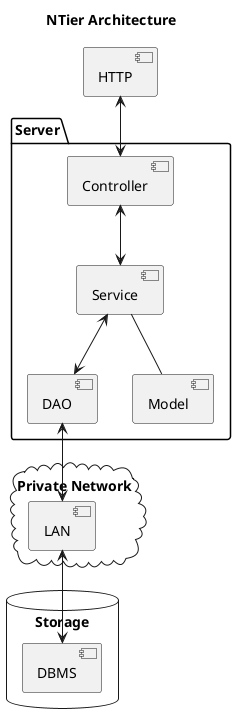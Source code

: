 @startuml

title NTier Architecture

package "Server" {
 [Controller] <--> [Service]
 [Service] <--> [DAO]
 [DAO]
 [Model]
 [Service]  -- [Model]
}
cloud "Private Network" {
    [LAN]
}
database "Storage" {
 [DBMS]
}
[HTTP] <--> [Controller]
[DAO] <--> [LAN]
[LAN] <--> [DBMS]
@enduml

